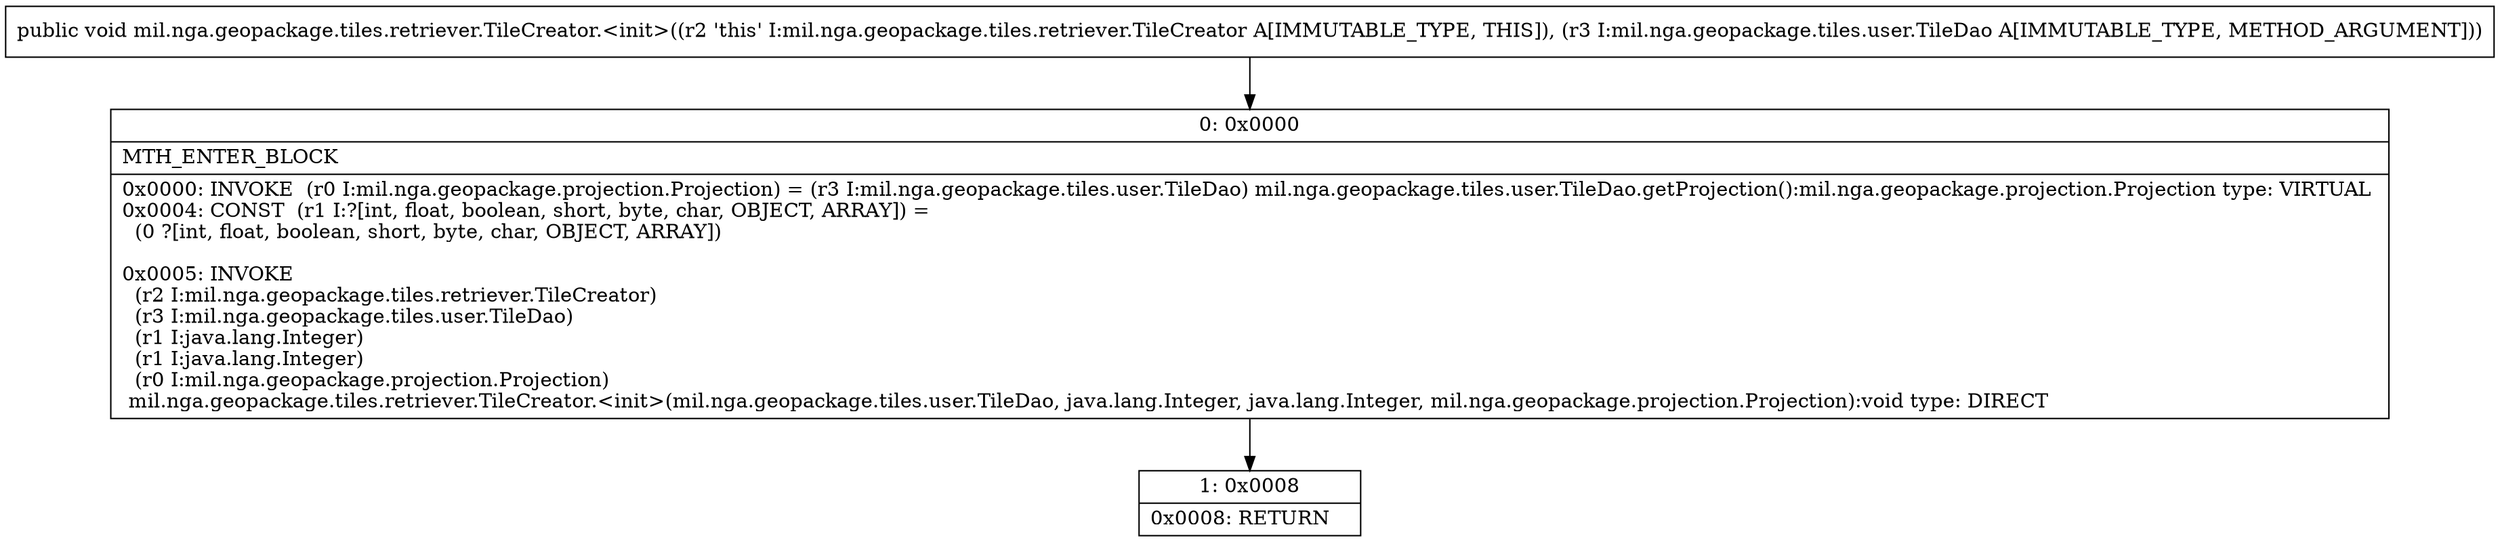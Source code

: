 digraph "CFG formil.nga.geopackage.tiles.retriever.TileCreator.\<init\>(Lmil\/nga\/geopackage\/tiles\/user\/TileDao;)V" {
Node_0 [shape=record,label="{0\:\ 0x0000|MTH_ENTER_BLOCK\l|0x0000: INVOKE  (r0 I:mil.nga.geopackage.projection.Projection) = (r3 I:mil.nga.geopackage.tiles.user.TileDao) mil.nga.geopackage.tiles.user.TileDao.getProjection():mil.nga.geopackage.projection.Projection type: VIRTUAL \l0x0004: CONST  (r1 I:?[int, float, boolean, short, byte, char, OBJECT, ARRAY]) = \l  (0 ?[int, float, boolean, short, byte, char, OBJECT, ARRAY])\l \l0x0005: INVOKE  \l  (r2 I:mil.nga.geopackage.tiles.retriever.TileCreator)\l  (r3 I:mil.nga.geopackage.tiles.user.TileDao)\l  (r1 I:java.lang.Integer)\l  (r1 I:java.lang.Integer)\l  (r0 I:mil.nga.geopackage.projection.Projection)\l mil.nga.geopackage.tiles.retriever.TileCreator.\<init\>(mil.nga.geopackage.tiles.user.TileDao, java.lang.Integer, java.lang.Integer, mil.nga.geopackage.projection.Projection):void type: DIRECT \l}"];
Node_1 [shape=record,label="{1\:\ 0x0008|0x0008: RETURN   \l}"];
MethodNode[shape=record,label="{public void mil.nga.geopackage.tiles.retriever.TileCreator.\<init\>((r2 'this' I:mil.nga.geopackage.tiles.retriever.TileCreator A[IMMUTABLE_TYPE, THIS]), (r3 I:mil.nga.geopackage.tiles.user.TileDao A[IMMUTABLE_TYPE, METHOD_ARGUMENT])) }"];
MethodNode -> Node_0;
Node_0 -> Node_1;
}

